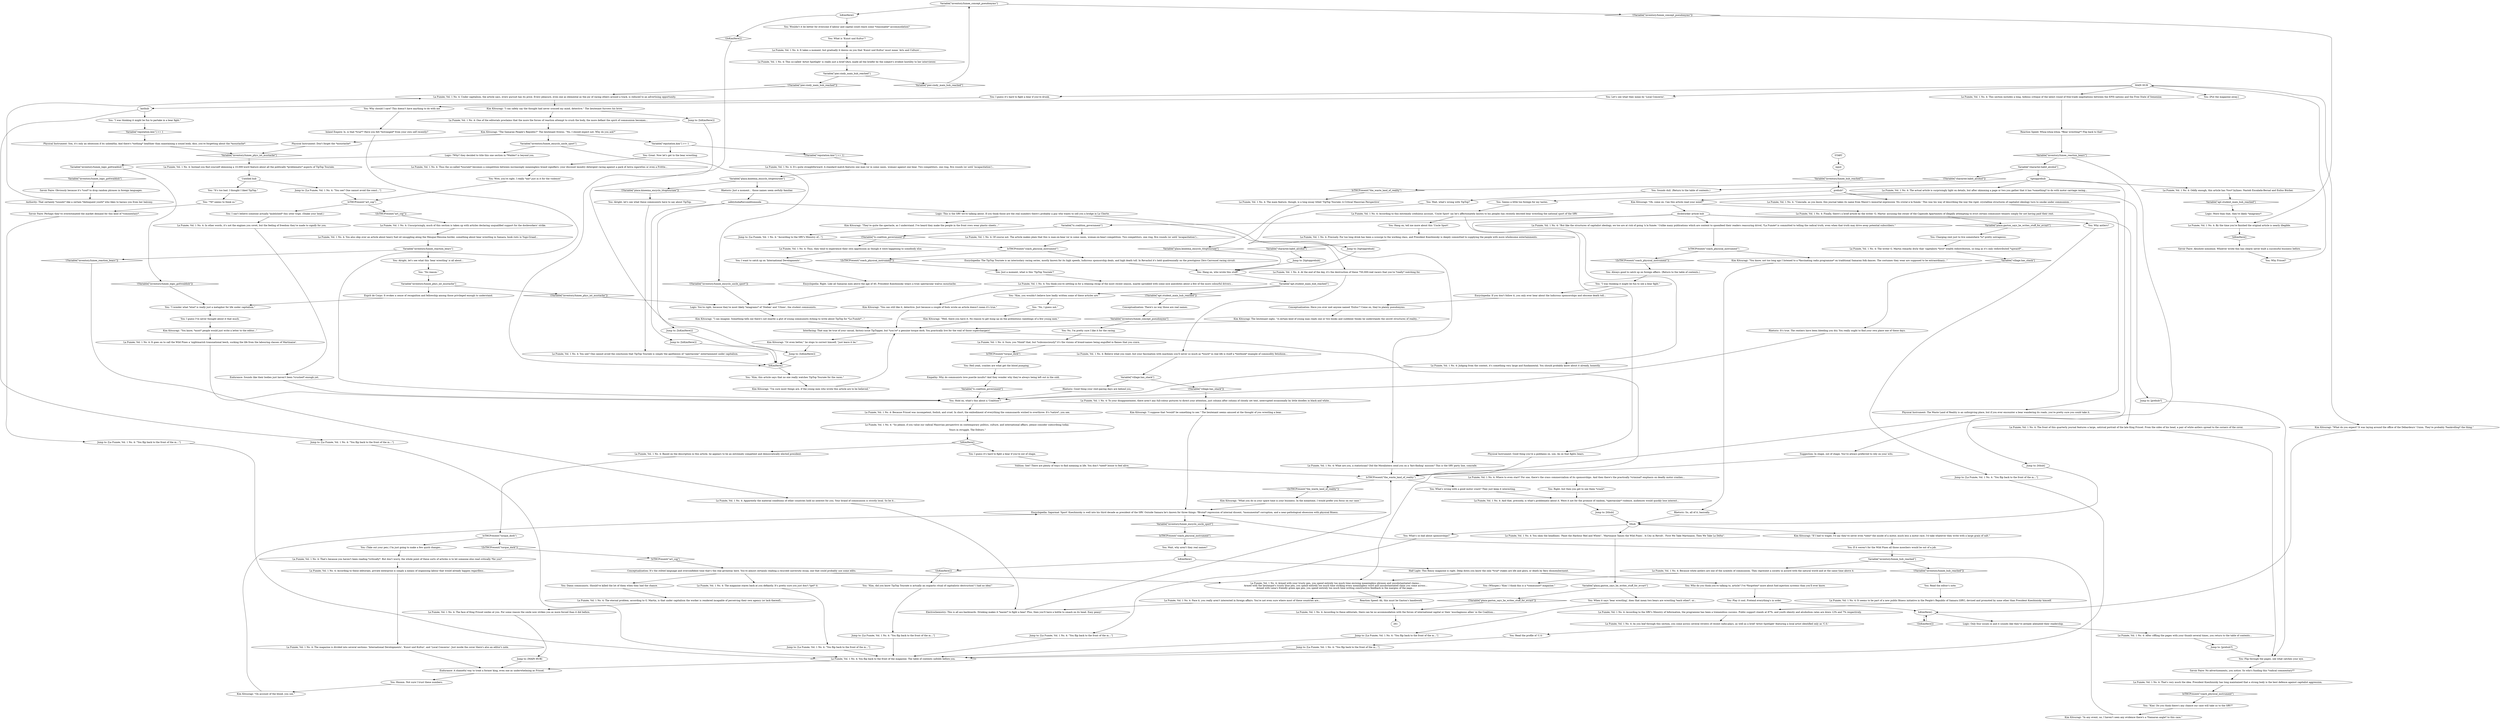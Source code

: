 # INVENTORY / LA FUMEE
# Vol. 1 No. 2 of *La Fumée*, Martinaise's leading quarterly journal of radical Mazovian thought (PART OF THE COMMUNIST DREAM QUEST)
# ==================================================
digraph G {
	  0 [label="START"];
	  1 [label="input"];
	  2 [label="La Fumée, Vol. 1 No. 4: You flip back to the front of the magazine. The table of contents unfolds before you."];
	  3 [label="You: Let's see what they mean by 'Local Concerns'."];
	  4 [label="You: Hang on, tell me more about this 'Uncle Sport'."];
	  5 [label="La Fumée, Vol. 1 No. 4: It takes a moment, but gradually it dawns on you that 'Kunst und Kultur' must mean 'Arts and Culture'..."];
	  6 [label="Variable[\"inventory.fumee_logic_gottwaldish\"]"];
	  7 [label="Variable[\"inventory.fumee_logic_gottwaldish\"]", shape=diamond];
	  8 [label="!(Variable[\"inventory.fumee_logic_gottwaldish\"])", shape=diamond];
	  9 [label="Savoir Faire: Obviously because it's *cool* to drop random phrases in foreign languages."];
	  10 [label="tthub"];
	  11 [label="You: What's so bad about sponsorships?"];
	  12 [label="La Fumée, Vol. 1 No. 4: And that, precisely, is what's problematic about it. Were it not for the promise of random, *spectacular* violence, audiences would quickly lose interest..."];
	  13 [label="Conceptualization: There's no way those are real names."];
	  14 [label="Kim Kitsuragi: \"Well, there you have it. No reason to get hung up on the pretentious ramblings of a few young men.\""];
	  15 [label="La Fumée, Vol. 1 No. 4: Sure, you *think* that, but *subconsciously* it's the visions of brand-names being engulfed in flames that you crave."];
	  16 [label="La Fumée, Vol. 1 No. 4: The writer G. Martin remarks dryly that 'capitalists *love* wealth redistribution, so long as it's only redistributed *upward*'..."];
	  17 [label="Conceptualization: It's the stilted language and overconfident tone that's the real giveaway here. You're almost certainly reading a recycled university essay, one that could probably use some edits."];
	  18 [label="Variable[\"pier.cindy_main_hub_reached\"]"];
	  19 [label="Variable[\"pier.cindy_main_hub_reached\"]", shape=diamond];
	  20 [label="!(Variable[\"pier.cindy_main_hub_reached\"])", shape=diamond];
	  21 [label="Jump to: [MAIN HUB]"];
	  22 [label="La Fumée, Vol. 1 No. 4: Where to even start? For one, there's the crass commercialism of its sponsorships. And then there's the practically *criminal* emphasis on deadly motor crashes..."];
	  23 [label="Jump to: [tiptopprehub]"];
	  24 [label="La Fumée, Vol. 1 No. 4: Under capitalism, the article says, every pursuit has its price. Every pleasure, even one as elemental as the joy of racing others around a track, is reduced to an advertising opportunity."];
	  25 [label="Jump to: [La Fumée, Vol. 1 No. 4: \"You flip back to the front of the m...\"]"];
	  26 [label="You: \"Kim, did you know TipTop Tournée is actually an orgiastic ritual of capitalistic destruction? I had no idea!\""];
	  27 [label="Jump to: [IsKimHere()]"];
	  28 [label="Jump to: [IsKimHere()]"];
	  29 [label="Jump to: [La Fumée, Vol. 1 No. 4: \"You flip back to the front of the m...\"]"];
	  30 [label="You: Hold on, what's this about a 'Coalition'?"];
	  31 [label="La Fumée, Vol. 1 No. 4: Thus, they tend to experience their own oppression as though it were happening to somebody else."];
	  32 [label="La Fumée, Vol. 1 No. 4: The face of King Frissel smiles at you. For some reason the smile now strikes you as more forced than it did before."];
	  33 [label="prehub?"];
	  34 [label="You: Flip through the pages, see what catches your eye."];
	  35 [label="La Fumée, Vol. 1 No. 4: \"Comrade, as you know, this journal takes its name from Mazov's immortal expression 'Du cristal à la fumée.' This was his way of describing the way the rigid, crystalline structures of capitalist ideology turn to smoke under communism...\""];
	  36 [label="La Fumée, Vol. 1 No. 4: It seems to be part of a new public fitness initiative in the People's Republic of Samara (SRV), devised and promoted by none other than President Knezhinisky himself."];
	  37 [label="You: \"No reason.\""];
	  38 [label="Variable[\"reputation.kim\"] >= 1"];
	  39 [label="Variable[\"reputation.kim\"] >= 1", shape=diamond];
	  40 [label="!(Variable[\"reputation.kim\"] >= 1)", shape=diamond];
	  41 [label="You: Great. Now let's get to the bear wrestling."];
	  42 [label="Logic: You're right, because they're most likely *anagrams* of 'Steban' and 'Ulixes', the student communists."];
	  43 [label="safetyhubafterconditionnode"];
	  44 [label="You: \"Kim, this article says that no one really watches TipTop Tournée for the races.\""];
	  45 [label="Jump to: [IsKimHere()]"];
	  46 [label="La Fumée, Vol. 1 No. 4: According to these editorials, private enterprise is simply a means of organising labour that would already happen regardless..."];
	  47 [label="Variable[\"inventory.fumee_hub_reached\"]"];
	  48 [label="Variable[\"inventory.fumee_hub_reached\"]", shape=diamond];
	  49 [label="!(Variable[\"inventory.fumee_hub_reached\"])", shape=diamond];
	  50 [label="La Fumée, Vol. 1 No. 4: Because white antlers are one of the symbols of communism. They represent a society in accord with the natural world and at the same time above it."];
	  51 [label="Jump to: [La Fumée, Vol. 1 No. 4: \"You flip back to the front of the m...\"]"];
	  52 [label="IsKimHere()"];
	  53 [label="IsKimHere()", shape=diamond];
	  54 [label="!(IsKimHere())", shape=diamond];
	  55 [label="Logic: Only four issues in and it sounds like they've already alienated their readership."];
	  56 [label="IsTHCPresent(\"coach_physical_instrument\")"];
	  57 [label="IsTHCPresent(\"coach_physical_instrument\")", shape=diamond];
	  58 [label="!(IsTHCPresent(\"coach_physical_instrument\"))", shape=diamond];
	  59 [label="Kim Kitsuragi: \"You know, not too long ago I listened to a *fascinating radio programme* on traditional Samaran folk dances. The costumes they wear are supposed to be extraordinary...\""];
	  60 [label="Variable[\"inventory.fumee_phys_int_mustache\"]"];
	  61 [label="Variable[\"inventory.fumee_phys_int_mustache\"]", shape=diamond];
	  62 [label="!(Variable[\"inventory.fumee_phys_int_mustache\"])", shape=diamond];
	  63 [label="Esprit de Corps: It evokes a sense of recognition and fellowship among those privileged enough to understand."];
	  64 [label="Authority: That certainly *sounds* like a certain *delinquent youth* who likes to harass you from her balcony."];
	  65 [label="Variable[\"inventory.fumee_concept_pseudonyms\"]"];
	  66 [label="Variable[\"inventory.fumee_concept_pseudonyms\"]", shape=diamond];
	  67 [label="!(Variable[\"inventory.fumee_concept_pseudonyms\"])", shape=diamond];
	  68 [label="IsKimHere()"];
	  69 [label="IsKimHere()", shape=diamond];
	  70 [label="!(IsKimHere())", shape=diamond];
	  71 [label="You: Wouldn't it be better for everyone if labour and capital could reach some *reasonable* accommodation?"];
	  72 [label="Variable[\"tc.coalition_government\"]"];
	  73 [label="Variable[\"tc.coalition_government\"]", shape=diamond];
	  74 [label="!(Variable[\"tc.coalition_government\"])", shape=diamond];
	  75 [label="La Fumée, Vol. 1 No. 4: Of course not. The article makes plain that this is man-on-bear (or in some cases, woman-on-bear) competition. Two competitors, one ring, five rounds (or until 'incapacitation')..."];
	  76 [label="Jump to: [La Fumée, Vol. 1 No. 4: \"You flip back to the front of the m...\"]"];
	  77 [label="Encyclopedia: Sapormat 'Sport' Knezhinisky is well into his third decade as president of the SRV. Outside Samara he's known for three things: *Brutal* repression of internal dissent, *monumental* corruption, and a near-pathological obsession with physical fitness."];
	  78 [label="IsTHCPresent(\"torque_dork\")"];
	  79 [label="IsTHCPresent(\"torque_dork\")", shape=diamond];
	  80 [label="!(IsTHCPresent(\"torque_dork\"))", shape=diamond];
	  81 [label="You: (Take out your pen.) I'm just going to make a few quick changes..."];
	  82 [label="You: Damn communists. Should've killed the lot of them when they had the chance."];
	  83 [label="La Fumée, Vol. 1 No. 4: Judging from the context, it's something very large and fundamental. You should probably know about it already, honestly."];
	  84 [label="La Fumée, Vol. 1 No. 4: Because Frissel was incompetent, foolish, and cruel. In short, the embodiment of everything the communards wished to overthrow. It's *satire*, you see."];
	  85 [label="MAIN HUB"];
	  86 [label="Endurance: A shameful way to treat a former king, even one as underwhelming as Frissel."];
	  87 [label="You: (Whisper.) \"Kim! I think this is a *communist* magazine.\""];
	  88 [label="La Fumée, Vol. 1 No. 4: Based on the description in this article, he appears to be an extremely competent and democratically elected president."];
	  89 [label="La Fumée, Vol. 1 No. 4: Precisely. For too long drink has been a scourge to the working class, and President Knezhinisky is deeply committed to supplying the people with more wholesome entertainments."];
	  90 [label="lasthub"];
	  91 [label="IsTHCPresent(\"the_waste_land_of_reality\")"];
	  92 [label="IsTHCPresent(\"the_waste_land_of_reality\")", shape=diamond];
	  93 [label="!(IsTHCPresent(\"the_waste_land_of_reality\"))", shape=diamond];
	  94 [label="You: What's wrong with a good motor crash? They just keep it interesting."];
	  95 [label="La Fumée, Vol. 1 No. 4: You skim the headlines: 'Paint the Harbour Red and White!', 'Martinaise Tames the Wild Pines', 'A City in Revolt', 'First We Take Martinaise, Then We Take La Delta!'."];
	  96 [label="La Fumée, Vol. 1 No. 4: You also skip over an article about heavy fuel oil smuggling along the Mesque-Messina border, something about bear wrestling in Samara, book riots in Yugo-Graad..."];
	  97 [label="Reaction Speed: Whoa-whoa-whoa. *Bear wrestling*? Flip back to that!"];
	  98 [label="Variable[\"inventory.fumee_reaction_bears\"]"];
	  99 [label="Variable[\"inventory.fumee_reaction_bears\"]", shape=diamond];
	  100 [label="!(Variable[\"inventory.fumee_reaction_bears\"])", shape=diamond];
	  101 [label="You: Alright, let's see what this 'bear wrestling' is all about..."];
	  102 [label="Suggestion: In shape, out of shape. You've always preferred to rely on your wits."];
	  103 [label="You: Always good to catch up on foreign affairs. (Return to the table of contents.)"];
	  104 [label="You: \"I was thinking it might be fun to partake in a bear fight.\""];
	  105 [label="Variable[\"inventory.fumee_encyclo_uncle_sport\"]"];
	  106 [label="Variable[\"inventory.fumee_encyclo_uncle_sport\"]", shape=diamond];
	  107 [label="!(Variable[\"inventory.fumee_encyclo_uncle_sport\"])", shape=diamond];
	  108 [label="Logic: *Why* they decided to title this one section in *Walder* is beyond you."];
	  109 [label="La Fumée, Vol. 1 No. 4: This so-called 'Artist Spotlight' is really just a brief Q&A, made all the briefer by the subject's evident hostility to her interviewer."];
	  110 [label="Jump to: [La Fumée, Vol. 1 No. 4: \"You flip back to the front of the m...\"]"];
	  111 [label="You: Wait, what's wrong with TipTop?"];
	  112 [label="Untitled hub"];
	  113 [label="La Fumée, Vol. 1 No. 4: Believe what you want, but your fascination with machines you'll never so much as *touch* in real life is itself a *textbook* example of commodity fetishism..."];
	  114 [label="You: Play it cool. Pretend everything's in order."];
	  115 [label="You: I guess it's hard to fight a bear if you're out of shape."];
	  116 [label="Kim Kitsuragi: \"They're quite the spectacle, as I understand. I've heard they make the people in the front rows wear plastic sheets...\""];
	  117 [label="Encyclopedia: If you don't follow it, you only ever hear about the ludicrous sponsorships and obscene death toll..."];
	  118 [label="Kim Kitsuragi: \"Oh, come on. Can this article read your mind?\""];
	  119 [label="Kim Kitsuragi: \"I'm sure most things are, if the young men who wrote this article are to be believed.\""];
	  120 [label="You: I guess I've never thought about it that much."];
	  121 [label="La Fumée, Vol. 1 No. 4: Armed with your trusty pen, you spend entirely too much time excising meaningless phrases and unsubstantiated claims...\nArmed with the lieutenant's trusty blue pen, you spend entirely too much time striking every meaningless word and unsubstantiated claim you come across...\nArmed with Lena's friendly green ape pen, you spend entirely too much time writing constructive feedback in the margins of the page... "];
	  122 [label="La Fumée, Vol. 1 No. 4: That's because you haven't been reading *critically*. But don't worry, the whole point of these sorts of articles is to let someone else read critically *for you*."];
	  123 [label="Kim Kitsuragi: \"You know, *most* people would just write a letter to the editor...\""];
	  124 [label="Savoir Faire: Absolute nonsense. Whoever wrote this has clearly never built a successful business before."];
	  125 [label="La Fumée, Vol. 1 No. 4: The magazine is divided into several sections: 'International Developments', 'Kunst und Kultur', and 'Local Concerns'. Just inside the cover there's also an editor's note."];
	  126 [label="Jump to: [prehub?]"];
	  127 [label="You: Hmmm. Not sure I trust these numbers."];
	  128 [label="La Fumée, Vol. 1 No. 4: What are you, a statistician? Did the Moralintern send you on a 'fact-finding' mission? This is the SRV party line, comrade."];
	  129 [label="Kim Kitsuragi: \"On account of the blood, you see.\""];
	  130 [label="Jump to: [La Fumée, Vol. 1 No. 4: \"According to the SRV's Ministry of...\"]"];
	  131 [label="Variable[\"plaza.kineema_encyclo_titoptournee\"]"];
	  132 [label="Variable[\"plaza.kineema_encyclo_titoptournee\"]", shape=diamond];
	  133 [label="!(Variable[\"plaza.kineema_encyclo_titoptournee\"])", shape=diamond];
	  134 [label="Rhetoric: Just a moment... those names seem awfully familiar."];
	  135 [label="Logic: More than that, they're likely *anagrams*."];
	  136 [label="Kim Kitsuragi: The lieutenant sighs. \"A certain kind of young man reads one or two books and suddenly thinks he understands the secret structures of reality...\""];
	  137 [label="Savoir Faire: Perhaps they've overestimated the market demand for this kind of *commentary*."];
	  138 [label="La Fumée, Vol. 1 No. 4: After riffling the pages with your thumb several times, you return to the table of contents..."];
	  139 [label="La Fumée, Vol. 1 No. 4: That's very much the idea. President Knezhinisky has long maintained that a strong body is the best defence against capitalist aggression."];
	  140 [label="Volition: See? There are plenty of ways to find meaning in life. You don't *need* booze to feel alive."];
	  141 [label="Kim Kitsuragi: \"What you do in your spare time is your business. In the meantime, I would prefer you focus on our case.\""];
	  142 [label="La Fumée, Vol. 1 No. 4: It's quite straightforward. A standard match features one man (or in some cases, woman) against one bear. Two competitors, one ring, five rounds (or until 'incapacitation')..."];
	  143 [label="La Fumée, Vol. 1 No. 4: Thus the so-called *tournée* becomes a competition between increasingly meaningless brand signifiers: your discount laundry detergent racing against a pack of Astra cigarettes or even a Frittte..."];
	  144 [label="Kim Kitsuragi: \"I can safely say the thought had never crossed my mind, detective.\" The lieutenant furrows his brow."];
	  145 [label="Jump to: [La Fumée, Vol. 1 No. 4: \"You flip back to the front of the m...\"]"];
	  146 [label="You: If it weren't for the Wild Pines all those moochers would be out of a job."];
	  147 [label="La Fumée, Vol. 1 No. 4: \"But like the structures of capitalist ideology, we too are at risk of going 'à la fumée.' Unlike many publications which are content to spoonfeed their readers reassuring drivel, *La Fumée* is committed to telling the radical truth, even when that truth may drive away potential subscribers.\""];
	  148 [label="Physical Instrument: The Waste Land of Reality is an unforgiving place, but if you ever encounter a bear wandering its roads, you're pretty sure you could take it."];
	  149 [label="La Fumée, Vol. 1 No. 4: The main feature, though, is a long essay titled 'TipTop Tournée: A Critical Mazovian Perspective'."];
	  150 [label="You: Read the profile of 'C.S.'"];
	  151 [label="You: Sounds dull. (Return to the table of contents.)"];
	  152 [label="Jump to: [tthub]"];
	  153 [label="Kim Kitsuragi: \"I can imagine. Something tells me there's not exactly a glut of young communists itching to write about TipTop for *La Fumée*...\""];
	  154 [label="You: \"No, I guess not.\""];
	  155 [label="La Fumée, Vol. 1 No. 4: Finally, there's a brief article by the writer 'G. Martin' accusing the owner of the Capeside Apartments of illegally attempting to evict certain communist tenants simply for not having paid their rent."];
	  156 [label="Variable[\"plaza.gaston_says_he_writes_stuff_for_evrart\"]"];
	  157 [label="Variable[\"plaza.gaston_says_he_writes_stuff_for_evrart\"]", shape=diamond];
	  158 [label="!(Variable[\"plaza.gaston_says_he_writes_stuff_for_evrart\"])", shape=diamond];
	  159 [label="You: When it says 'bear wrestling', does that mean two bears are wrestling *each other*, or..."];
	  160 [label="Physical Instrument: Good thing you're a goddamn ox, son. An ox that fights bears."];
	  161 [label="You: \"Kim! Do you think there's any chance our case will take us to the SRV?\""];
	  162 [label="Jump to: [La Fumée, Vol. 1 No. 4: \"You flip back to the front of the m...\"]"];
	  163 [label="You: \"I was thinking it might be fun to see a bear fight.\""];
	  164 [label="Physical Instrument: Don't forget the *moustache*."];
	  165 [label="You: Just a moment, what is this 'TipTop Tournée'?"];
	  166 [label="La Fumée, Vol. 1 No. 4: The actual article is surprisingly light on details, but after skimming a page or two you gather that it has *something* to do with motor carriage racing..."];
	  167 [label="La Fumée, Vol. 1 No. 4: You think you're settling in for a relaxing recap of the most recent season, maybe sprinkled with some nice anecdotes about a few of the more colourful drivers..."];
	  168 [label="La Fumée, Vol. 1 No. 4: You see? One cannot avoid the conclusion that TipTop Tournée is simply the apotheosis of \"spectacular\" entertainment under capitalism."];
	  169 [label="IsTHCPresent(\"art_cop\")"];
	  170 [label="IsTHCPresent(\"art_cop\")", shape=diamond];
	  171 [label="!(IsTHCPresent(\"art_cop\"))", shape=diamond];
	  172 [label="You: I can't believe someone actually *published* this utter tripe. (Shake your head.)"];
	  173 [label="La Fumée, Vol. 1 No. 4: The magazine stares back at you defiantly. It's pretty sure you just don't *get* it."];
	  174 [label="La Fumée, Vol. 1 No. 4: In other words, it's not the engines you covet, but the feeling of freedom they're made to signify for you."];
	  175 [label="Variable[\"village.has_shack\"]"];
	  176 [label="Variable[\"village.has_shack\"]", shape=diamond];
	  177 [label="!(Variable[\"village.has_shack\"])", shape=diamond];
	  178 [label="Rhetoric: Good thing your rent-paying days are behind you."];
	  179 [label="Rhetoric: It's true. The rentiers have been bleeding you dry. You really ought to find your own place one of these days."];
	  180 [label="La Fumée, Vol. 1 No. 4: To your disappointment, there aren't any full-colour pictures to direct your attention, just column after column of closely set text, interrupted occasionally by little doodles in black and white..."];
	  181 [label="Savoir Faire: No advertisements, you notice. So who's funding this *radical commentary*?"];
	  182 [label="Kim Kitsuragi: \"I suppose that *would* be something to see.\" The lieutenant seems amused at the thought of you wrestling a bear."];
	  183 [label="Physical Instrument: Son, it's only an obsession if its unhealthy. And there's *nothing* healthier than maintaining a sound body. Also, you're forgetting about the *moustache*."];
	  184 [label="You: Wait, why aren't they real names?"];
	  185 [label="You: No, I'm pretty sure I like it for the racing."];
	  186 [label="You: \"It's too bad. I thought I liked TipTop.\""];
	  187 [label="La Fumée, Vol. 1 No. 4: One of the editorials proclaims that the more the forces of reaction attempt to crush the body, the more defiant the spirit of communism becomes..."];
	  188 [label="La Fumée, Vol. 1 No. 4: The eternal problem, according to G. Martin, is that under capitalism the worker is rendered incapable of perceiving their own agency (or lack thereof)..."];
	  189 [label="Inland Empire: Is, is that *true*? Have you felt *estranged* from your own self recently?"];
	  190 [label="You: I want to catch up on 'International Developments'."];
	  191 [label="La Fumée, Vol. 1 No. 4: This section includes a long, tedious critique of the latest round of free-trade negotiations between the EPIS nations and the Free State of Semenine."];
	  192 [label="Encyclopedia: Right. Like all Samaran men above the age of 40, President Knezhinisky wears a truly spectacular walrus moustache."];
	  193 [label="La Fumée, Vol. 1 No. 4: Instead you find yourself skimming a 10,000-word feature about all the politically *problematic* aspects of TipTop Tournée."];
	  194 [label="Kim Kitsuragi: \"You can still like it, detective. Just because a couple of fools wrote an article doesn't mean it's true.\""];
	  195 [label="You: \"*It* seems to think so.\""];
	  196 [label="dockworker article hub"];
	  197 [label="La Fumée, Vol. 1 No. 4: According to these editorials, there can be no accommodation with the forces of international capital or their 'mucilaginous allies' in the Coalition..."];
	  198 [label="You: What is 'Kunst und Kultur'?"];
	  199 [label="You: I guess it's hard to fight a bear if you're drunk."];
	  200 [label="La Fumée, Vol. 1 No. 4: At the end of the day, it's the destruction of these 750,000-reál racers that you're *really* watching for."];
	  201 [label="Jump to: [tthub]"];
	  202 [label="La Fumée, Vol. 1 No. 4: By the time you're finished the original article is nearly illegible."];
	  203 [label="Reaction Speed: Ah, this must be Gaston's handiwork."];
	  204 [label="You: Charging rent just to live somewhere *is* pretty outrageous."];
	  205 [label="You: Why antlers?"];
	  206 [label="You: Seems a little too foreign for my tastes."];
	  207 [label="Variable[\"character.habit_alcohol\"]"];
	  208 [label="Variable[\"character.habit_alcohol\"]", shape=diamond];
	  209 [label="!(Variable[\"character.habit_alcohol\"])", shape=diamond];
	  210 [label="tiptopprehub"];
	  211 [label="You: Hang on, who wrote this stuff?"];
	  212 [label="Kim Kitsuragi: \"If I had to wager, I'd say they've never even *seen* the inside of a motor, much less a motor race. I'd take whatever they write with a large grain of salt.\""];
	  213 [label="Interfacing: That may be true of your casual, factory-issue TipTopper, but *you're* a genuine torque dork. You practically live for the wail of those superchargers!"];
	  214 [label="You: Hell yeah, crashes are what get the blood pumping."];
	  215 [label="You: Who do you think you're talking to, article? I've *forgotten* more about fuel-injection systems than you'll ever know."];
	  216 [label="Kim Kitsuragi: \"Or even better,\" he stops to correct himself, \"just leave it be.\""];
	  217 [label="La Fumée, Vol. 1 No. 4: It goes on to call the Wild Pines a 'nightmarish transnational leech, sucking the life from the labouring classes of Martinaise'."];
	  218 [label="You: Why Frissel?"];
	  219 [label="Jump to: [prehub?]"];
	  220 [label="La Fumée, Vol. 1 No. 4: \"So please, if you value our radical Mazovian perspective on contemporary politics, culture, and international affairs, please consider subscribing today. 

Yours in struggle, The Editors.\""];
	  221 [label="Jump to: [La Fumée, Vol. 1 No. 4: \"You flip back to the front of the m...\"]"];
	  222 [label="Electrochemistry: This is all ass-backwards. Drinking makes it *easier* to fight a bear! Plus, then you'll have a bottle to smash on its head. Easy peasy!"];
	  223 [label="Jump to: [tiptopprehub]"];
	  224 [label="Conceptualization: Have you ever met anyone named 'Exilus'? Come on, they're plainly pseudonyms."];
	  225 [label="IsKimHere()"];
	  226 [label="IsKimHere()", shape=diamond];
	  227 [label="!(IsKimHere())", shape=diamond];
	  228 [label="Half Light: This flimsy magazine is right. Deep down you know the only *true* stakes are life and glory, or death by fiery dismemberment."];
	  229 [label="La Fumée, Vol. 1 No. 4: Unsurprisingly, much of this section is taken up with articles declaring unqualified support for the dockworkers' strike."];
	  230 [label="You: Why should I care? This doesn't have anything to do with me."];
	  231 [label="La Fumée, Vol. 1 No. 4: The front of this quarterly journal features a large, satirical portrait of the late King Frissel. From the sides of his head, a pair of white antlers spread to the corners of the cover."];
	  232 [label="You: Read the editor's note."];
	  233 [label="You: [Put the magazine away.]"];
	  234 [label="Kim Kitsuragi: \"What do you expect? It was laying around the office of the Débardeurs' Union. They're probably *bankrolling* the thing.\""];
	  235 [label="La Fumée, Vol. 1 No. 4: Face it, you really aren't interested in foreign affairs. You're not even sure where most of these countries are..."];
	  236 [label="La Fumée, Vol. 1 No. 4: Apparently the material conditions of other countries hold no interest for you. Your brand of communism is strictly local. So be it..."];
	  237 [label="La Fumée, Vol. 1 No. 4: According to this extremely credulous account, 'Uncle Sport' (as he's affectionately known to his people) has recently decreed bear wrestling the national sport of the SRV."];
	  238 [label="La Fumée, Vol. 1 No. 4: According to the SRV's Ministry of Information, the programme has been a tremendous success. Public support stands at 87%, and youth obesity and alcoholism rates are down 12% and 7% respectively."];
	  239 [label="IsTHCPresent(\"coach_physical_instrument\")"];
	  240 [label="IsTHCPresent(\"coach_physical_instrument\")", shape=diamond];
	  241 [label="!(IsTHCPresent(\"coach_physical_instrument\"))", shape=diamond];
	  242 [label="Encyclopedia: The TipTop Tournée is an interisolary racing series, mostly known for its high speeds, ludicrous sponsorship deals, and high death toll. In Revachol it's held quadrennially on the prestigious Zéro Carrousel racing circuit."];
	  243 [label="You: Alright, let's see what these communists have to say about TipTop."];
	  244 [label="La Fumée, Vol. 1 No. 4: Oddly enough, this article has *two* bylines: Nasteb Encalada-Bernal and Exilus Bücher."];
	  245 [label="Variable[\"apt.student_main_hub_reached\"]"];
	  246 [label="Variable[\"apt.student_main_hub_reached\"]", shape=diamond];
	  247 [label="!(Variable[\"apt.student_main_hub_reached\"])", shape=diamond];
	  248 [label="You: \"Kim, you wouldn't believe how badly written some of these articles are.\""];
	  249 [label="Logic: This is the SRV we're talking about. If you think those are the real numbers there's probably a guy who wants to sell you a bridge in La Cherte."];
	  250 [label="La Fumée, Vol. 1 No. 4: As you leaf through this section, you come across several reviews of recent radio-plays, as well as a brief 'Artist Spotlight' featuring a local artist identified only as 'C.S.'"];
	  251 [label="You: \"I wonder what *else* is really just a metaphor for life under capitalism.\""];
	  252 [label="Jump to: [IsKimHere()]"];
	  253 [label="Endurance: Sounds like their bodies just haven't been *crushed* enough yet."];
	  254 [label="Kim Kitsuragi: \"The Samaran People's Republic?\" The lieutenant frowns. \"No, I should expect not. Why do you ask?\""];
	  255 [label="Kim Kitsuragi: \"In any event, no, I haven't seen any evidence there's a *Samaran angle* to this case.\""];
	  256 [label="Rhetoric: So, all of it, basically."];
	  257 [label="You: Right, but then you get to see them *crash*."];
	  258 [label="You: Wow, you're right. I really *am* just in it for the violence!"];
	  259 [label="Jump to: [La Fumée, Vol. 1 No. 4: \"You see? One cannot avoid the concl...\"]"];
	  260 [label="Empathy: Why do communists love puerile insults? And they wonder why they're always being left out in the cold."];
	  0 -> 1
	  1 -> 48
	  2 -> 86
	  3 -> 230
	  4 -> 89
	  5 -> 109
	  6 -> 8
	  6 -> 7
	  7 -> 9
	  8 -> 251
	  9 -> 64
	  10 -> 11
	  10 -> 212
	  10 -> 95
	  11 -> 25
	  12 -> 201
	  13 -> 66
	  14 -> 213
	  15 -> 79
	  16 -> 176
	  17 -> 121
	  17 -> 82
	  17 -> 173
	  18 -> 19
	  18 -> 20
	  19 -> 65
	  20 -> 24
	  21 -> 86
	  22 -> 257
	  23 -> 211
	  24 -> 144
	  25 -> 2
	  26 -> 145
	  27 -> 226
	  28 -> 226
	  29 -> 2
	  30 -> 84
	  31 -> 190
	  32 -> 21
	  33 -> 35
	  33 -> 219
	  33 -> 206
	  34 -> 181
	  35 -> 148
	  36 -> 238
	  37 -> 60
	  38 -> 40
	  38 -> 41
	  39 -> 183
	  40 -> 142
	  41 -> 143
	  42 -> 153
	  43 -> 249
	  43 -> 27
	  43 -> 45
	  44 -> 119
	  45 -> 226
	  46 -> 125
	  47 -> 49
	  47 -> 50
	  48 -> 33
	  49 -> 232
	  50 -> 87
	  51 -> 2
	  52 -> 54
	  52 -> 55
	  53 -> 88
	  53 -> 115
	  54 -> 52
	  55 -> 138
	  56 -> 58
	  56 -> 59
	  57 -> 161
	  58 -> 103
	  59 -> 256
	  60 -> 62
	  60 -> 63
	  61 -> 193
	  62 -> 42
	  63 -> 251
	  64 -> 24
	  65 -> 67
	  65 -> 68
	  66 -> 185
	  67 -> 202
	  68 -> 70
	  68 -> 71
	  69 -> 124
	  70 -> 28
	  71 -> 198
	  72 -> 74
	  72 -> 75
	  73 -> 30
	  74 -> 31
	  75 -> 239
	  76 -> 2
	  77 -> 106
	  78 -> 80
	  78 -> 81
	  79 -> 214
	  80 -> 170
	  81 -> 122
	  82 -> 188
	  83 -> 30
	  84 -> 220
	  85 -> 3
	  85 -> 199
	  85 -> 233
	  85 -> 234
	  85 -> 191
	  86 -> 127
	  87 -> 235
	  88 -> 78
	  89 -> 208
	  90 -> 104
	  90 -> 162
	  91 -> 93
	  91 -> 94
	  92 -> 149
	  93 -> 141
	  94 -> 12
	  95 -> 156
	  96 -> 98
	  97 -> 99
	  98 -> 100
	  98 -> 101
	  99 -> 102
	  99 -> 207
	  100 -> 236
	  101 -> 37
	  102 -> 91
	  103 -> 163
	  104 -> 39
	  105 -> 107
	  105 -> 108
	  106 -> 240
	  107 -> 42
	  108 -> 6
	  109 -> 18
	  110 -> 2
	  111 -> 23
	  112 -> 186
	  112 -> 259
	  113 -> 175
	  114 -> 52
	  115 -> 140
	  116 -> 130
	  117 -> 224
	  118 -> 155
	  118 -> 196
	  119 -> 213
	  120 -> 123
	  121 -> 203
	  122 -> 46
	  123 -> 217
	  124 -> 218
	  125 -> 86
	  126 -> 34
	  127 -> 129
	  128 -> 91
	  129 -> 77
	  130 -> 239
	  131 -> 133
	  131 -> 134
	  132 -> 211
	  133 -> 243
	  134 -> 43
	  135 -> 202
	  136 -> 213
	  137 -> 221
	  138 -> 126
	  139 -> 57
	  140 -> 91
	  141 -> 77
	  142 -> 131
	  143 -> 258
	  144 -> 187
	  144 -> 252
	  145 -> 2
	  146 -> 47
	  147 -> 56
	  148 -> 91
	  149 -> 132
	  150 -> 110
	  151 -> 111
	  152 -> 10
	  153 -> 213
	  154 -> 14
	  155 -> 157
	  156 -> 158
	  156 -> 159
	  157 -> 204
	  158 -> 197
	  159 -> 76
	  160 -> 91
	  161 -> 255
	  162 -> 2
	  163 -> 117
	  164 -> 61
	  165 -> 167
	  166 -> 118
	  167 -> 194
	  168 -> 226
	  169 -> 171
	  169 -> 172
	  170 -> 17
	  171 -> 229
	  172 -> 174
	  173 -> 29
	  174 -> 253
	  175 -> 177
	  175 -> 178
	  176 -> 179
	  177 -> 180
	  178 -> 30
	  179 -> 30
	  180 -> 182
	  181 -> 139
	  182 -> 77
	  183 -> 61
	  184 -> 225
	  185 -> 15
	  186 -> 195
	  187 -> 254
	  188 -> 32
	  189 -> 30
	  190 -> 192
	  191 -> 97
	  192 -> 42
	  193 -> 112
	  194 -> 213
	  195 -> 137
	  196 -> 231
	  196 -> 72
	  196 -> 205
	  196 -> 83
	  196 -> 147
	  197 -> 261
	  198 -> 5
	  199 -> 90
	  200 -> 113
	  201 -> 10
	  202 -> 69
	  203 -> 197
	  204 -> 16
	  205 -> 51
	  206 -> 237
	  207 -> 209
	  207 -> 210
	  208 -> 223
	  209 -> 92
	  210 -> 152
	  210 -> 244
	  210 -> 166
	  210 -> 151
	  211 -> 245
	  212 -> 146
	  213 -> 216
	  213 -> 121
	  214 -> 260
	  215 -> 114
	  216 -> 28
	  217 -> 30
	  218 -> 85
	  219 -> 34
	  220 -> 53
	  221 -> 2
	  222 -> 91
	  223 -> 211
	  224 -> 136
	  225 -> 227
	  225 -> 228
	  226 -> 44
	  227 -> 26
	  228 -> 121
	  228 -> 215
	  229 -> 96
	  230 -> 189
	  231 -> 34
	  232 -> 36
	  234 -> 52
	  235 -> 222
	  236 -> 222
	  237 -> 160
	  237 -> 4
	  238 -> 250
	  239 -> 241
	  239 -> 242
	  240 -> 184
	  241 -> 165
	  242 -> 211
	  243 -> 168
	  244 -> 246
	  245 -> 248
	  245 -> 247
	  246 -> 135
	  247 -> 13
	  248 -> 154
	  249 -> 200
	  249 -> 116
	  249 -> 128
	  250 -> 150
	  251 -> 120
	  252 -> 226
	  253 -> 30
	  254 -> 105
	  254 -> 164
	  254 -> 38
	  255 -> 77
	  256 -> 10
	  257 -> 12
	  258 -> 169
	  259 -> 169
	  260 -> 73
}

